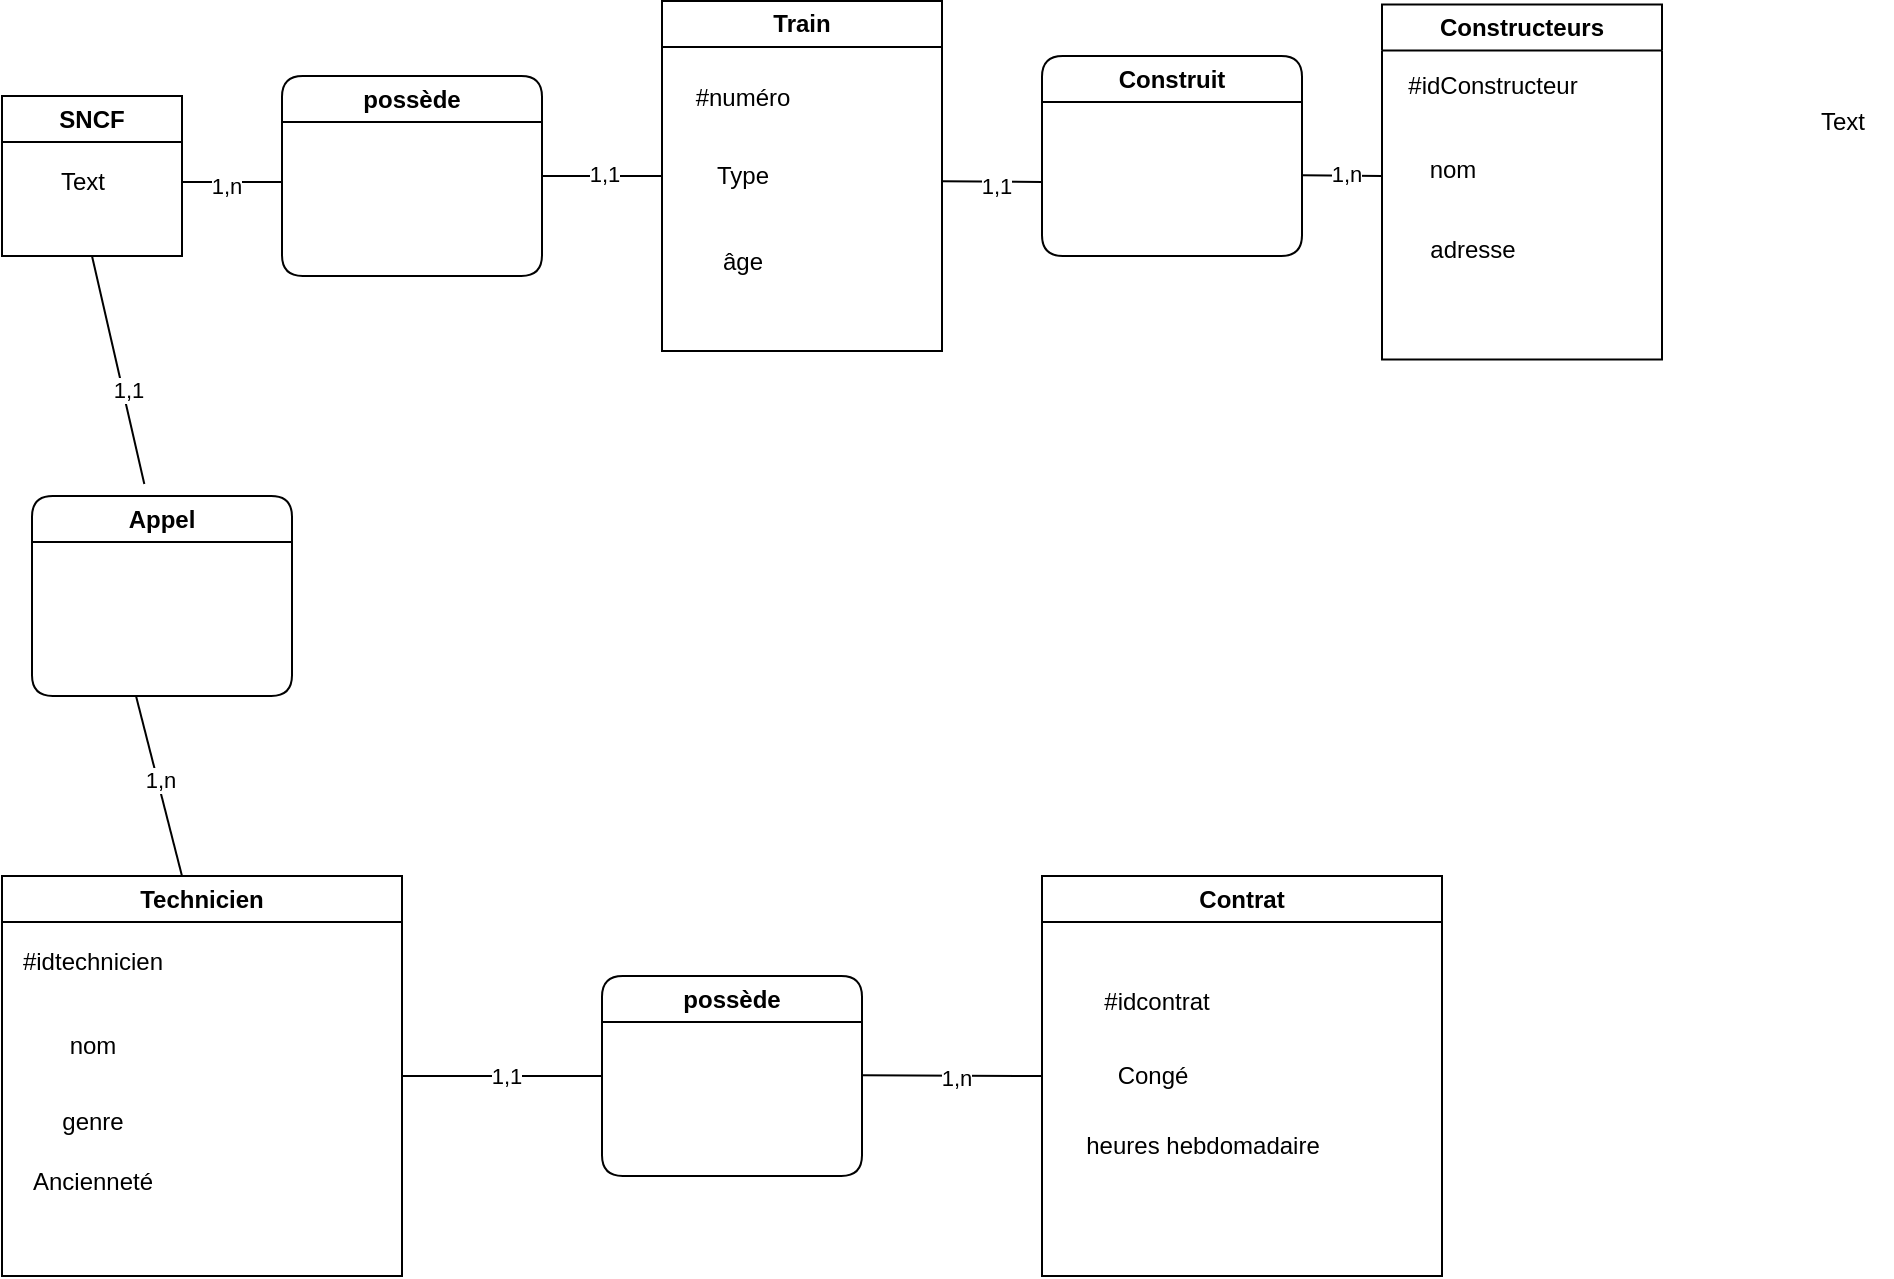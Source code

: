 <mxfile version="21.8.2" type="github">
  <diagram name="Page-1" id="RptNpgB0NOVmOBHb8Ufr">
    <mxGraphModel dx="1244" dy="911" grid="1" gridSize="10" guides="1" tooltips="1" connect="1" arrows="1" fold="1" page="1" pageScale="1" pageWidth="827" pageHeight="1169" math="0" shadow="0">
      <root>
        <mxCell id="0" />
        <mxCell id="1" parent="0" />
        <mxCell id="SpCbUfIMT-LrCJDx6mqJ-2" value="SNCF" style="swimlane;whiteSpace=wrap;html=1;" vertex="1" parent="1">
          <mxGeometry y="80" width="90" height="80" as="geometry" />
        </mxCell>
        <mxCell id="SpCbUfIMT-LrCJDx6mqJ-4" value="Train" style="swimlane;whiteSpace=wrap;html=1;" vertex="1" parent="1">
          <mxGeometry x="330" y="32.5" width="140" height="175" as="geometry" />
        </mxCell>
        <mxCell id="SpCbUfIMT-LrCJDx6mqJ-8" value="Type" style="text;html=1;align=center;verticalAlign=middle;resizable=0;points=[];autosize=1;strokeColor=none;fillColor=none;" vertex="1" parent="SpCbUfIMT-LrCJDx6mqJ-4">
          <mxGeometry x="15" y="72.5" width="50" height="30" as="geometry" />
        </mxCell>
        <mxCell id="SpCbUfIMT-LrCJDx6mqJ-7" value="#numéro" style="text;html=1;align=center;verticalAlign=middle;resizable=0;points=[];autosize=1;strokeColor=none;fillColor=none;" vertex="1" parent="SpCbUfIMT-LrCJDx6mqJ-4">
          <mxGeometry x="5" y="33" width="70" height="30" as="geometry" />
        </mxCell>
        <mxCell id="SpCbUfIMT-LrCJDx6mqJ-9" value="âge" style="text;html=1;align=center;verticalAlign=middle;resizable=0;points=[];autosize=1;strokeColor=none;fillColor=none;" vertex="1" parent="SpCbUfIMT-LrCJDx6mqJ-4">
          <mxGeometry x="20" y="115" width="40" height="30" as="geometry" />
        </mxCell>
        <mxCell id="SpCbUfIMT-LrCJDx6mqJ-5" value="Constructeurs" style="swimlane;whiteSpace=wrap;html=1;" vertex="1" parent="1">
          <mxGeometry x="690" y="34.25" width="140" height="177.5" as="geometry" />
        </mxCell>
        <mxCell id="SpCbUfIMT-LrCJDx6mqJ-10" value="#idConstructeur" style="text;html=1;align=center;verticalAlign=middle;resizable=0;points=[];autosize=1;strokeColor=none;fillColor=none;" vertex="1" parent="SpCbUfIMT-LrCJDx6mqJ-5">
          <mxGeometry y="25.5" width="110" height="30" as="geometry" />
        </mxCell>
        <mxCell id="SpCbUfIMT-LrCJDx6mqJ-12" value="adresse" style="text;html=1;align=center;verticalAlign=middle;resizable=0;points=[];autosize=1;strokeColor=none;fillColor=none;" vertex="1" parent="SpCbUfIMT-LrCJDx6mqJ-5">
          <mxGeometry x="10" y="107.5" width="70" height="30" as="geometry" />
        </mxCell>
        <mxCell id="SpCbUfIMT-LrCJDx6mqJ-11" value="nom" style="text;html=1;align=center;verticalAlign=middle;resizable=0;points=[];autosize=1;strokeColor=none;fillColor=none;" vertex="1" parent="SpCbUfIMT-LrCJDx6mqJ-5">
          <mxGeometry x="10" y="67.5" width="50" height="30" as="geometry" />
        </mxCell>
        <mxCell id="SpCbUfIMT-LrCJDx6mqJ-6" value="Text" style="text;html=1;align=center;verticalAlign=middle;resizable=0;points=[];autosize=1;strokeColor=none;fillColor=none;" vertex="1" parent="1">
          <mxGeometry x="15" y="108" width="50" height="30" as="geometry" />
        </mxCell>
        <mxCell id="SpCbUfIMT-LrCJDx6mqJ-13" value="Technicien" style="swimlane;whiteSpace=wrap;html=1;" vertex="1" parent="1">
          <mxGeometry y="470" width="200" height="200" as="geometry" />
        </mxCell>
        <mxCell id="SpCbUfIMT-LrCJDx6mqJ-14" value="#idtechnicien" style="text;html=1;align=center;verticalAlign=middle;resizable=0;points=[];autosize=1;strokeColor=none;fillColor=none;" vertex="1" parent="SpCbUfIMT-LrCJDx6mqJ-13">
          <mxGeometry y="28" width="90" height="30" as="geometry" />
        </mxCell>
        <mxCell id="SpCbUfIMT-LrCJDx6mqJ-15" value="nom" style="text;html=1;align=center;verticalAlign=middle;resizable=0;points=[];autosize=1;strokeColor=none;fillColor=none;" vertex="1" parent="SpCbUfIMT-LrCJDx6mqJ-13">
          <mxGeometry x="20" y="70" width="50" height="30" as="geometry" />
        </mxCell>
        <mxCell id="SpCbUfIMT-LrCJDx6mqJ-17" value="Ancienneté" style="text;html=1;align=center;verticalAlign=middle;resizable=0;points=[];autosize=1;strokeColor=none;fillColor=none;" vertex="1" parent="SpCbUfIMT-LrCJDx6mqJ-13">
          <mxGeometry x="5" y="138" width="80" height="30" as="geometry" />
        </mxCell>
        <mxCell id="SpCbUfIMT-LrCJDx6mqJ-16" value="genre" style="text;html=1;align=center;verticalAlign=middle;resizable=0;points=[];autosize=1;strokeColor=none;fillColor=none;" vertex="1" parent="SpCbUfIMT-LrCJDx6mqJ-13">
          <mxGeometry x="20" y="108" width="50" height="30" as="geometry" />
        </mxCell>
        <mxCell id="SpCbUfIMT-LrCJDx6mqJ-21" value="Contrat" style="swimlane;whiteSpace=wrap;html=1;" vertex="1" parent="1">
          <mxGeometry x="520" y="470" width="200" height="200" as="geometry" />
        </mxCell>
        <mxCell id="SpCbUfIMT-LrCJDx6mqJ-22" value="#idcontrat" style="text;html=1;align=center;verticalAlign=middle;resizable=0;points=[];autosize=1;strokeColor=none;fillColor=none;" vertex="1" parent="SpCbUfIMT-LrCJDx6mqJ-21">
          <mxGeometry x="17" y="48" width="80" height="30" as="geometry" />
        </mxCell>
        <mxCell id="SpCbUfIMT-LrCJDx6mqJ-23" value="Congé" style="text;html=1;align=center;verticalAlign=middle;resizable=0;points=[];autosize=1;strokeColor=none;fillColor=none;" vertex="1" parent="SpCbUfIMT-LrCJDx6mqJ-21">
          <mxGeometry x="25" y="85" width="60" height="30" as="geometry" />
        </mxCell>
        <mxCell id="SpCbUfIMT-LrCJDx6mqJ-24" value="heures hebdomadaire" style="text;html=1;align=center;verticalAlign=middle;resizable=0;points=[];autosize=1;strokeColor=none;fillColor=none;" vertex="1" parent="SpCbUfIMT-LrCJDx6mqJ-21">
          <mxGeometry x="10" y="120" width="140" height="30" as="geometry" />
        </mxCell>
        <mxCell id="SpCbUfIMT-LrCJDx6mqJ-28" value="possède" style="swimlane;whiteSpace=wrap;html=1;rounded=1;" vertex="1" parent="1">
          <mxGeometry x="140" y="70" width="130" height="100" as="geometry" />
        </mxCell>
        <mxCell id="SpCbUfIMT-LrCJDx6mqJ-29" value="Construit" style="swimlane;whiteSpace=wrap;html=1;rounded=1;" vertex="1" parent="1">
          <mxGeometry x="520" y="60" width="130" height="100" as="geometry" />
        </mxCell>
        <mxCell id="SpCbUfIMT-LrCJDx6mqJ-30" value="Appel" style="swimlane;whiteSpace=wrap;html=1;rounded=1;" vertex="1" parent="1">
          <mxGeometry x="15" y="280" width="130" height="100" as="geometry" />
        </mxCell>
        <mxCell id="SpCbUfIMT-LrCJDx6mqJ-31" value="possède" style="swimlane;whiteSpace=wrap;html=1;rounded=1;" vertex="1" parent="1">
          <mxGeometry x="300" y="520" width="130" height="100" as="geometry" />
        </mxCell>
        <mxCell id="SpCbUfIMT-LrCJDx6mqJ-32" value="" style="endArrow=none;html=1;rounded=0;entryX=0.5;entryY=1;entryDx=0;entryDy=0;exitX=0.432;exitY=-0.06;exitDx=0;exitDy=0;exitPerimeter=0;" edge="1" parent="1" source="SpCbUfIMT-LrCJDx6mqJ-30" target="SpCbUfIMT-LrCJDx6mqJ-2">
          <mxGeometry width="50" height="50" relative="1" as="geometry">
            <mxPoint x="250" y="270" as="sourcePoint" />
            <mxPoint x="300" y="220" as="targetPoint" />
          </mxGeometry>
        </mxCell>
        <mxCell id="SpCbUfIMT-LrCJDx6mqJ-45" value="1,1" style="edgeLabel;html=1;align=center;verticalAlign=middle;resizable=0;points=[];" vertex="1" connectable="0" parent="SpCbUfIMT-LrCJDx6mqJ-32">
          <mxGeometry x="-0.183" y="-2" relative="1" as="geometry">
            <mxPoint as="offset" />
          </mxGeometry>
        </mxCell>
        <mxCell id="SpCbUfIMT-LrCJDx6mqJ-33" value="" style="endArrow=none;html=1;rounded=0;entryX=0.5;entryY=1;entryDx=0;entryDy=0;" edge="1" parent="1">
          <mxGeometry width="50" height="50" relative="1" as="geometry">
            <mxPoint x="90" y="470" as="sourcePoint" />
            <mxPoint x="67" y="380" as="targetPoint" />
          </mxGeometry>
        </mxCell>
        <mxCell id="SpCbUfIMT-LrCJDx6mqJ-46" value="1,n" style="edgeLabel;html=1;align=center;verticalAlign=middle;resizable=0;points=[];" vertex="1" connectable="0" parent="SpCbUfIMT-LrCJDx6mqJ-33">
          <mxGeometry x="0.07" y="-1" relative="1" as="geometry">
            <mxPoint as="offset" />
          </mxGeometry>
        </mxCell>
        <mxCell id="SpCbUfIMT-LrCJDx6mqJ-34" value="" style="endArrow=none;html=1;rounded=0;entryX=0;entryY=0.5;entryDx=0;entryDy=0;" edge="1" parent="1" target="SpCbUfIMT-LrCJDx6mqJ-31">
          <mxGeometry width="50" height="50" relative="1" as="geometry">
            <mxPoint x="200" y="570" as="sourcePoint" />
            <mxPoint x="77" y="390" as="targetPoint" />
          </mxGeometry>
        </mxCell>
        <mxCell id="SpCbUfIMT-LrCJDx6mqJ-47" value="1,1" style="edgeLabel;html=1;align=center;verticalAlign=middle;resizable=0;points=[];" vertex="1" connectable="0" parent="SpCbUfIMT-LrCJDx6mqJ-34">
          <mxGeometry x="0.03" relative="1" as="geometry">
            <mxPoint as="offset" />
          </mxGeometry>
        </mxCell>
        <mxCell id="SpCbUfIMT-LrCJDx6mqJ-35" value="" style="endArrow=none;html=1;rounded=0;" edge="1" parent="1">
          <mxGeometry width="50" height="50" relative="1" as="geometry">
            <mxPoint x="430" y="569.57" as="sourcePoint" />
            <mxPoint x="520" y="570" as="targetPoint" />
          </mxGeometry>
        </mxCell>
        <mxCell id="SpCbUfIMT-LrCJDx6mqJ-48" value="1,n" style="edgeLabel;html=1;align=center;verticalAlign=middle;resizable=0;points=[];" vertex="1" connectable="0" parent="SpCbUfIMT-LrCJDx6mqJ-35">
          <mxGeometry x="0.039" y="-1" relative="1" as="geometry">
            <mxPoint as="offset" />
          </mxGeometry>
        </mxCell>
        <mxCell id="SpCbUfIMT-LrCJDx6mqJ-37" value="" style="endArrow=none;html=1;rounded=0;" edge="1" parent="1">
          <mxGeometry width="50" height="50" relative="1" as="geometry">
            <mxPoint x="90" y="123" as="sourcePoint" />
            <mxPoint x="140" y="123" as="targetPoint" />
          </mxGeometry>
        </mxCell>
        <mxCell id="SpCbUfIMT-LrCJDx6mqJ-41" value="1,n" style="edgeLabel;html=1;align=center;verticalAlign=middle;resizable=0;points=[];" vertex="1" connectable="0" parent="SpCbUfIMT-LrCJDx6mqJ-37">
          <mxGeometry x="-0.114" y="-2" relative="1" as="geometry">
            <mxPoint as="offset" />
          </mxGeometry>
        </mxCell>
        <mxCell id="SpCbUfIMT-LrCJDx6mqJ-38" value="" style="endArrow=none;html=1;rounded=0;exitX=1;exitY=0.5;exitDx=0;exitDy=0;entryX=0;entryY=0.5;entryDx=0;entryDy=0;" edge="1" parent="1" source="SpCbUfIMT-LrCJDx6mqJ-28" target="SpCbUfIMT-LrCJDx6mqJ-4">
          <mxGeometry width="50" height="50" relative="1" as="geometry">
            <mxPoint x="100" y="133" as="sourcePoint" />
            <mxPoint x="150" y="133" as="targetPoint" />
          </mxGeometry>
        </mxCell>
        <mxCell id="SpCbUfIMT-LrCJDx6mqJ-42" value="1,1" style="edgeLabel;html=1;align=center;verticalAlign=middle;resizable=0;points=[];" vertex="1" connectable="0" parent="SpCbUfIMT-LrCJDx6mqJ-38">
          <mxGeometry x="0.036" y="1" relative="1" as="geometry">
            <mxPoint as="offset" />
          </mxGeometry>
        </mxCell>
        <mxCell id="SpCbUfIMT-LrCJDx6mqJ-39" value="" style="endArrow=none;html=1;rounded=0;exitX=1;exitY=0.5;exitDx=0;exitDy=0;" edge="1" parent="1">
          <mxGeometry width="50" height="50" relative="1" as="geometry">
            <mxPoint x="470" y="122.57" as="sourcePoint" />
            <mxPoint x="520" y="123" as="targetPoint" />
          </mxGeometry>
        </mxCell>
        <mxCell id="SpCbUfIMT-LrCJDx6mqJ-43" value="1,1" style="edgeLabel;html=1;align=center;verticalAlign=middle;resizable=0;points=[];" vertex="1" connectable="0" parent="SpCbUfIMT-LrCJDx6mqJ-39">
          <mxGeometry x="0.07" y="-2" relative="1" as="geometry">
            <mxPoint as="offset" />
          </mxGeometry>
        </mxCell>
        <mxCell id="SpCbUfIMT-LrCJDx6mqJ-40" value="" style="endArrow=none;html=1;rounded=0;exitX=1;exitY=0.5;exitDx=0;exitDy=0;" edge="1" parent="1">
          <mxGeometry width="50" height="50" relative="1" as="geometry">
            <mxPoint x="650" y="119.57" as="sourcePoint" />
            <mxPoint x="690" y="120" as="targetPoint" />
          </mxGeometry>
        </mxCell>
        <mxCell id="SpCbUfIMT-LrCJDx6mqJ-44" value="1,n" style="edgeLabel;html=1;align=center;verticalAlign=middle;resizable=0;points=[];" vertex="1" connectable="0" parent="SpCbUfIMT-LrCJDx6mqJ-40">
          <mxGeometry x="0.076" y="1" relative="1" as="geometry">
            <mxPoint as="offset" />
          </mxGeometry>
        </mxCell>
        <mxCell id="SpCbUfIMT-LrCJDx6mqJ-49" value="Text" style="text;html=1;align=center;verticalAlign=middle;resizable=0;points=[];autosize=1;strokeColor=none;fillColor=none;" vertex="1" parent="1">
          <mxGeometry x="895" y="78" width="50" height="30" as="geometry" />
        </mxCell>
      </root>
    </mxGraphModel>
  </diagram>
</mxfile>
